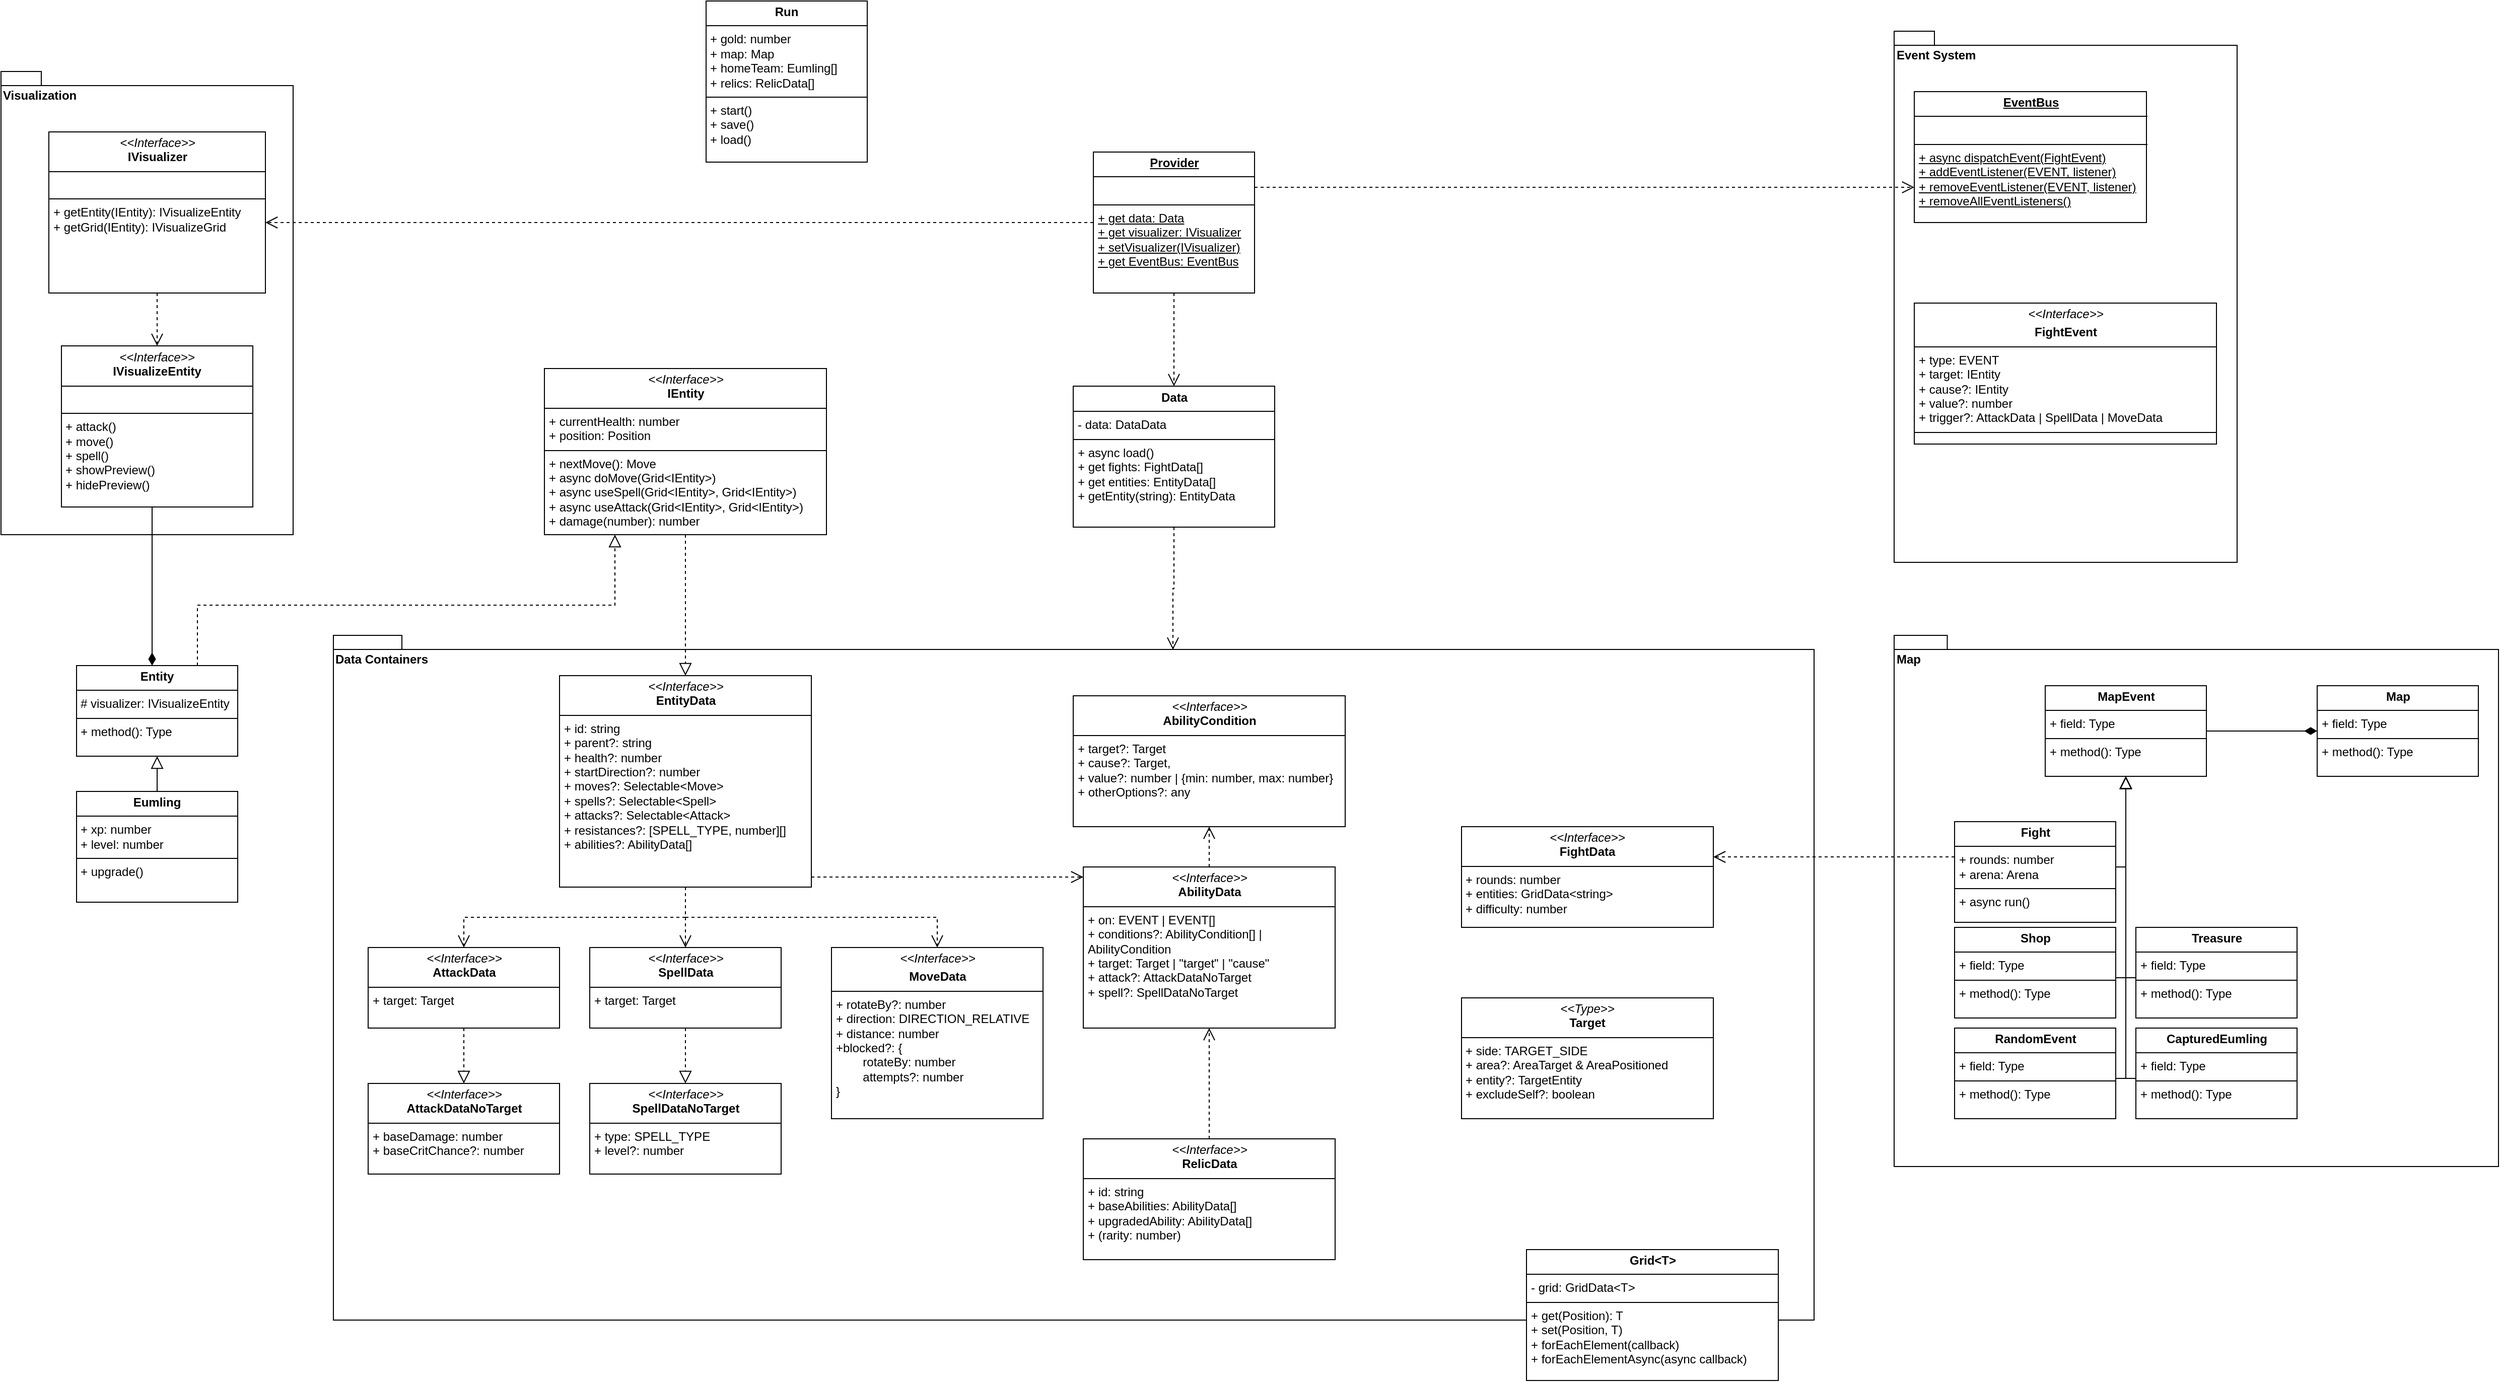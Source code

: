 <mxfile version="27.1.3">
  <diagram id="C5RBs43oDa-KdzZeNtuy" name="Page-1">
    <mxGraphModel dx="5165" dy="3877" grid="1" gridSize="10" guides="1" tooltips="1" connect="1" arrows="1" fold="1" page="1" pageScale="1" pageWidth="1654" pageHeight="1169" background="none" math="0" shadow="0">
      <root>
        <mxCell id="WIyWlLk6GJQsqaUBKTNV-0" />
        <mxCell id="WIyWlLk6GJQsqaUBKTNV-1" parent="WIyWlLk6GJQsqaUBKTNV-0" />
        <mxCell id="vRzYlGArxDzl1ac_4eDX-76" value="Event System" style="shape=folder;fontStyle=1;spacingTop=10;tabWidth=40;tabHeight=14;tabPosition=left;html=1;whiteSpace=wrap;strokeColor=default;align=left;verticalAlign=top;fontFamily=Helvetica;fontSize=12;fontColor=default;fillColor=default;" vertex="1" parent="WIyWlLk6GJQsqaUBKTNV-1">
          <mxGeometry x="2239.5" y="-660" width="340.5" height="527.5" as="geometry" />
        </mxCell>
        <mxCell id="vRzYlGArxDzl1ac_4eDX-32" value="&lt;div&gt;Visualization&lt;/div&gt;" style="shape=folder;fontStyle=1;spacingTop=10;tabWidth=40;tabHeight=14;tabPosition=left;html=1;whiteSpace=wrap;strokeColor=default;align=left;verticalAlign=top;fontFamily=Helvetica;fontSize=12;fontColor=default;fillColor=default;" vertex="1" parent="WIyWlLk6GJQsqaUBKTNV-1">
          <mxGeometry x="360" y="-620" width="290" height="460" as="geometry" />
        </mxCell>
        <mxCell id="vRzYlGArxDzl1ac_4eDX-66" value="Map" style="shape=folder;fontStyle=1;spacingTop=10;tabWidth=40;tabHeight=14;tabPosition=left;html=1;whiteSpace=wrap;strokeColor=default;align=left;verticalAlign=top;fontFamily=Helvetica;fontSize=12;fontColor=default;fillColor=default;" vertex="1" parent="WIyWlLk6GJQsqaUBKTNV-1">
          <mxGeometry x="2239.5" y="-60" width="600" height="527.5" as="geometry" />
        </mxCell>
        <mxCell id="vRzYlGArxDzl1ac_4eDX-14" value="Data Containers" style="shape=folder;fontStyle=1;spacingTop=10;tabWidth=40;tabHeight=14;tabPosition=left;html=1;whiteSpace=wrap;strokeColor=default;align=left;verticalAlign=top;fontFamily=Helvetica;fontSize=12;fontColor=default;fillColor=default;" vertex="1" parent="WIyWlLk6GJQsqaUBKTNV-1">
          <mxGeometry x="690" y="-60" width="1470" height="680" as="geometry" />
        </mxCell>
        <mxCell id="vRzYlGArxDzl1ac_4eDX-0" value="&lt;p style=&quot;margin:0px;margin-top:4px;text-align:center;&quot;&gt;&lt;i&gt;&amp;lt;&amp;lt;Interface&amp;gt;&amp;gt;&lt;/i&gt;&lt;b&gt;&lt;br&gt;&lt;/b&gt;&lt;/p&gt;&lt;p style=&quot;margin:0px;margin-top:4px;text-align:center;&quot;&gt;&lt;b&gt;MoveData&lt;/b&gt;&lt;/p&gt;&lt;hr size=&quot;1&quot; style=&quot;border-style:solid;&quot;&gt;&lt;p style=&quot;margin:0px;margin-left:4px;&quot;&gt;+ rotateBy?: number&lt;/p&gt;&lt;p style=&quot;margin:0px;margin-left:4px;&quot;&gt;+ direction: DIRECTION_RELATIVE&lt;/p&gt;&lt;p style=&quot;margin:0px;margin-left:4px;&quot;&gt;+ distance: number&lt;/p&gt;&lt;p style=&quot;margin:0px;margin-left:4px;&quot;&gt;+blocked?: {&lt;/p&gt;&lt;p style=&quot;margin:0px;margin-left:4px;&quot;&gt;&lt;span style=&quot;white-space: pre;&quot;&gt;&#x9;&lt;/span&gt;rotateBy: number&lt;/p&gt;&lt;p style=&quot;margin:0px;margin-left:4px;&quot;&gt;&lt;span style=&quot;white-space: pre;&quot;&gt;&#x9;&lt;/span&gt;attempts?: number&lt;/p&gt;&lt;p style=&quot;margin:0px;margin-left:4px;&quot;&gt;}&lt;/p&gt;" style="verticalAlign=top;align=left;overflow=fill;html=1;whiteSpace=wrap;" vertex="1" parent="WIyWlLk6GJQsqaUBKTNV-1">
          <mxGeometry x="1184.5" y="250" width="210" height="170" as="geometry" />
        </mxCell>
        <mxCell id="vRzYlGArxDzl1ac_4eDX-6" style="edgeStyle=elbowEdgeStyle;shape=connector;curved=0;rounded=0;orthogonalLoop=1;jettySize=auto;elbow=vertical;html=1;shadow=0;strokeColor=default;strokeWidth=1;align=center;verticalAlign=middle;fontFamily=Helvetica;fontSize=12;fontColor=default;labelBackgroundColor=default;endArrow=block;endFill=0;endSize=10;dashed=1;" edge="1" parent="WIyWlLk6GJQsqaUBKTNV-1" source="vRzYlGArxDzl1ac_4eDX-3" target="vRzYlGArxDzl1ac_4eDX-4">
          <mxGeometry relative="1" as="geometry" />
        </mxCell>
        <mxCell id="vRzYlGArxDzl1ac_4eDX-3" value="&lt;p style=&quot;margin:0px;margin-top:4px;text-align:center;&quot;&gt;&lt;i&gt;&amp;lt;&amp;lt;Interface&amp;gt;&amp;gt;&lt;/i&gt;&lt;br&gt;&lt;b&gt;SpellData&lt;/b&gt;&lt;/p&gt;&lt;hr size=&quot;1&quot; style=&quot;border-style:solid;&quot;&gt;&lt;p style=&quot;margin:0px;margin-left:4px;&quot;&gt;+ target: Target&lt;/p&gt;" style="verticalAlign=top;align=left;overflow=fill;html=1;whiteSpace=wrap;strokeColor=default;fontFamily=Helvetica;fontSize=12;fontColor=default;fillColor=default;" vertex="1" parent="WIyWlLk6GJQsqaUBKTNV-1">
          <mxGeometry x="944.5" y="250" width="190" height="80" as="geometry" />
        </mxCell>
        <mxCell id="vRzYlGArxDzl1ac_4eDX-4" value="&lt;p style=&quot;margin:0px;margin-top:4px;text-align:center;&quot;&gt;&lt;i&gt;&amp;lt;&amp;lt;Interface&amp;gt;&amp;gt;&lt;/i&gt;&lt;br&gt;&lt;b&gt;SpellDataNoTarget&lt;/b&gt;&lt;/p&gt;&lt;hr size=&quot;1&quot; style=&quot;border-style:solid;&quot;&gt;&lt;p style=&quot;margin:0px;margin-left:4px;&quot;&gt;+ type: SPELL_TYPE&lt;/p&gt;&lt;p style=&quot;margin:0px;margin-left:4px;&quot;&gt;+ level?: number&lt;/p&gt;" style="verticalAlign=top;align=left;overflow=fill;html=1;whiteSpace=wrap;strokeColor=default;fontFamily=Helvetica;fontSize=12;fontColor=default;fillColor=default;" vertex="1" parent="WIyWlLk6GJQsqaUBKTNV-1">
          <mxGeometry x="944.5" y="385" width="190" height="90" as="geometry" />
        </mxCell>
        <mxCell id="vRzYlGArxDzl1ac_4eDX-7" value="&lt;p style=&quot;margin:0px;margin-top:4px;text-align:center;&quot;&gt;&lt;i&gt;&amp;lt;&amp;lt;Interface&amp;gt;&amp;gt;&lt;/i&gt;&lt;br&gt;&lt;b&gt;AttackDataNoTarget&lt;/b&gt;&lt;/p&gt;&lt;hr size=&quot;1&quot; style=&quot;border-style:solid;&quot;&gt;&lt;p style=&quot;margin:0px;margin-left:4px;&quot;&gt;+ baseDamage: number&lt;/p&gt;&lt;p style=&quot;margin:0px;margin-left:4px;&quot;&gt;+ baseCritChance?: number&lt;/p&gt;" style="verticalAlign=top;align=left;overflow=fill;html=1;whiteSpace=wrap;strokeColor=default;fontFamily=Helvetica;fontSize=12;fontColor=default;fillColor=default;" vertex="1" parent="WIyWlLk6GJQsqaUBKTNV-1">
          <mxGeometry x="724.5" y="385" width="190" height="90" as="geometry" />
        </mxCell>
        <mxCell id="vRzYlGArxDzl1ac_4eDX-10" style="edgeStyle=elbowEdgeStyle;shape=connector;curved=0;rounded=0;orthogonalLoop=1;jettySize=auto;elbow=vertical;html=1;shadow=0;strokeColor=default;strokeWidth=1;align=center;verticalAlign=middle;fontFamily=Helvetica;fontSize=12;fontColor=default;labelBackgroundColor=default;endArrow=block;endFill=0;endSize=10;dashed=1;" edge="1" parent="WIyWlLk6GJQsqaUBKTNV-1" source="vRzYlGArxDzl1ac_4eDX-8" target="vRzYlGArxDzl1ac_4eDX-7">
          <mxGeometry relative="1" as="geometry" />
        </mxCell>
        <mxCell id="vRzYlGArxDzl1ac_4eDX-8" value="&lt;p style=&quot;margin:0px;margin-top:4px;text-align:center;&quot;&gt;&lt;i&gt;&amp;lt;&amp;lt;Interface&amp;gt;&amp;gt;&lt;/i&gt;&lt;br&gt;&lt;b&gt;AttackData&lt;/b&gt;&lt;/p&gt;&lt;hr size=&quot;1&quot; style=&quot;border-style:solid;&quot;&gt;&lt;p style=&quot;margin:0px;margin-left:4px;&quot;&gt;+ target: Target&lt;/p&gt;" style="verticalAlign=top;align=left;overflow=fill;html=1;whiteSpace=wrap;strokeColor=default;fontFamily=Helvetica;fontSize=12;fontColor=default;fillColor=default;" vertex="1" parent="WIyWlLk6GJQsqaUBKTNV-1">
          <mxGeometry x="724.5" y="250" width="190" height="80" as="geometry" />
        </mxCell>
        <mxCell id="vRzYlGArxDzl1ac_4eDX-19" style="edgeStyle=elbowEdgeStyle;shape=connector;curved=0;rounded=0;orthogonalLoop=1;jettySize=auto;elbow=vertical;html=1;shadow=0;strokeColor=default;strokeWidth=1;align=center;verticalAlign=middle;fontFamily=Helvetica;fontSize=12;fontColor=default;labelBackgroundColor=default;endArrow=open;endFill=0;endSize=10;dashed=1;" edge="1" parent="WIyWlLk6GJQsqaUBKTNV-1" source="vRzYlGArxDzl1ac_4eDX-11" target="vRzYlGArxDzl1ac_4eDX-0">
          <mxGeometry relative="1" as="geometry" />
        </mxCell>
        <mxCell id="vRzYlGArxDzl1ac_4eDX-20" style="edgeStyle=elbowEdgeStyle;shape=connector;curved=0;rounded=0;orthogonalLoop=1;jettySize=auto;elbow=vertical;html=1;shadow=0;strokeColor=default;strokeWidth=1;align=center;verticalAlign=middle;fontFamily=Helvetica;fontSize=12;fontColor=default;labelBackgroundColor=default;endArrow=open;endFill=0;endSize=10;dashed=1;" edge="1" parent="WIyWlLk6GJQsqaUBKTNV-1" source="vRzYlGArxDzl1ac_4eDX-11" target="vRzYlGArxDzl1ac_4eDX-3">
          <mxGeometry relative="1" as="geometry" />
        </mxCell>
        <mxCell id="vRzYlGArxDzl1ac_4eDX-21" style="edgeStyle=elbowEdgeStyle;shape=connector;curved=0;rounded=0;orthogonalLoop=1;jettySize=auto;elbow=vertical;html=1;shadow=0;strokeColor=default;strokeWidth=1;align=center;verticalAlign=middle;fontFamily=Helvetica;fontSize=12;fontColor=default;labelBackgroundColor=default;endArrow=open;endFill=0;endSize=10;dashed=1;" edge="1" parent="WIyWlLk6GJQsqaUBKTNV-1" source="vRzYlGArxDzl1ac_4eDX-11" target="vRzYlGArxDzl1ac_4eDX-8">
          <mxGeometry relative="1" as="geometry" />
        </mxCell>
        <mxCell id="vRzYlGArxDzl1ac_4eDX-22" style="edgeStyle=elbowEdgeStyle;shape=connector;curved=0;rounded=0;orthogonalLoop=1;jettySize=auto;elbow=vertical;html=1;shadow=0;strokeColor=default;strokeWidth=1;align=center;verticalAlign=middle;fontFamily=Helvetica;fontSize=12;fontColor=default;labelBackgroundColor=default;endArrow=open;endFill=0;endSize=10;dashed=1;" edge="1" parent="WIyWlLk6GJQsqaUBKTNV-1" source="vRzYlGArxDzl1ac_4eDX-11" target="vRzYlGArxDzl1ac_4eDX-16">
          <mxGeometry relative="1" as="geometry" />
        </mxCell>
        <mxCell id="vRzYlGArxDzl1ac_4eDX-11" value="&lt;p style=&quot;margin:0px;margin-top:4px;text-align:center;&quot;&gt;&lt;i&gt;&amp;lt;&amp;lt;Interface&amp;gt;&amp;gt;&lt;/i&gt;&lt;br&gt;&lt;b&gt;EntityData&lt;/b&gt;&lt;/p&gt;&lt;hr size=&quot;1&quot; style=&quot;border-style:solid;&quot;&gt;&lt;p style=&quot;margin:0px;margin-left:4px;&quot;&gt;+ id: string&lt;/p&gt;&lt;p style=&quot;margin:0px;margin-left:4px;&quot;&gt;+ parent?: string&lt;/p&gt;&lt;p style=&quot;margin:0px;margin-left:4px;&quot;&gt;+ health?: number&lt;/p&gt;&lt;p style=&quot;margin:0px;margin-left:4px;&quot;&gt;+ startDirection?: number&lt;/p&gt;&lt;p style=&quot;margin:0px;margin-left:4px;&quot;&gt;+ moves?: Selectable&amp;lt;Move&amp;gt;&lt;/p&gt;&lt;p style=&quot;margin:0px;margin-left:4px;&quot;&gt;+ spells?: Selectable&amp;lt;Spell&amp;gt;&lt;/p&gt;&lt;p style=&quot;margin:0px;margin-left:4px;&quot;&gt;+ attacks?: Selectable&amp;lt;Attack&amp;gt;&lt;/p&gt;&lt;p style=&quot;margin:0px;margin-left:4px;&quot;&gt;+ resistances?: [SPELL_TYPE, number][]&lt;/p&gt;&lt;p style=&quot;margin:0px;margin-left:4px;&quot;&gt;+ abilities?: AbilityData[]&lt;/p&gt;&lt;p style=&quot;margin:0px;margin-left:4px;&quot;&gt;&lt;br&gt;&lt;/p&gt;" style="verticalAlign=top;align=left;overflow=fill;html=1;whiteSpace=wrap;strokeColor=default;fontFamily=Helvetica;fontSize=12;fontColor=default;fillColor=default;" vertex="1" parent="WIyWlLk6GJQsqaUBKTNV-1">
          <mxGeometry x="914.5" y="-20" width="250" height="210" as="geometry" />
        </mxCell>
        <mxCell id="vRzYlGArxDzl1ac_4eDX-13" style="edgeStyle=elbowEdgeStyle;shape=connector;curved=0;rounded=0;orthogonalLoop=1;jettySize=auto;elbow=vertical;html=1;shadow=0;strokeColor=default;strokeWidth=1;align=center;verticalAlign=middle;fontFamily=Helvetica;fontSize=12;fontColor=default;labelBackgroundColor=default;endArrow=block;endFill=0;endSize=10;dashed=1;" edge="1" parent="WIyWlLk6GJQsqaUBKTNV-1" source="vRzYlGArxDzl1ac_4eDX-12" target="vRzYlGArxDzl1ac_4eDX-11">
          <mxGeometry relative="1" as="geometry" />
        </mxCell>
        <mxCell id="vRzYlGArxDzl1ac_4eDX-12" value="&lt;p style=&quot;margin:0px;margin-top:4px;text-align:center;&quot;&gt;&lt;i&gt;&amp;lt;&amp;lt;Interface&amp;gt;&amp;gt;&lt;/i&gt;&lt;br&gt;&lt;b&gt;IEntity&lt;/b&gt;&lt;/p&gt;&lt;hr size=&quot;1&quot; style=&quot;border-style:solid;&quot;&gt;&lt;p style=&quot;margin:0px;margin-left:4px;&quot;&gt;+ currentHealth: number&lt;br&gt;+ position: Position&lt;/p&gt;&lt;hr size=&quot;1&quot; style=&quot;border-style:solid;&quot;&gt;&lt;p style=&quot;margin:0px;margin-left:4px;&quot;&gt;+ nextMove(): Move&lt;/p&gt;&lt;p style=&quot;margin:0px;margin-left:4px;&quot;&gt;+ async doMove(Grid&amp;lt;IEntity&amp;gt;)&lt;/p&gt;&lt;p style=&quot;margin:0px;margin-left:4px;&quot;&gt;+ async useSpell(Grid&amp;lt;IEntity&amp;gt;, Grid&amp;lt;IEntity&amp;gt;)&lt;/p&gt;&lt;p style=&quot;margin:0px;margin-left:4px;&quot;&gt;+ async useAttack(Grid&amp;lt;IEntity&amp;gt;, Grid&amp;lt;IEntity&amp;gt;)&lt;/p&gt;&lt;p style=&quot;margin:0px;margin-left:4px;&quot;&gt;+ damage(number): number&lt;/p&gt;" style="verticalAlign=top;align=left;overflow=fill;html=1;whiteSpace=wrap;strokeColor=default;fontFamily=Helvetica;fontSize=12;fontColor=default;fillColor=default;" vertex="1" parent="WIyWlLk6GJQsqaUBKTNV-1">
          <mxGeometry x="899.5" y="-325" width="280" height="165" as="geometry" />
        </mxCell>
        <mxCell id="vRzYlGArxDzl1ac_4eDX-15" value="&lt;p style=&quot;margin:0px;margin-top:4px;text-align:center;&quot;&gt;&lt;i&gt;&amp;lt;&amp;lt;Type&amp;gt;&amp;gt;&lt;/i&gt;&lt;br&gt;&lt;b&gt;Target&lt;/b&gt;&lt;/p&gt;&lt;hr size=&quot;1&quot; style=&quot;border-style:solid;&quot;&gt;&lt;p style=&quot;margin:0px;margin-left:4px;&quot;&gt;+ side: TARGET_SIDE&lt;/p&gt;&lt;p style=&quot;margin:0px;margin-left:4px;&quot;&gt;+ area?: AreaTarget &amp;amp; AreaPositioned&lt;/p&gt;&lt;p style=&quot;margin:0px;margin-left:4px;&quot;&gt;+ entity?: TargetEntity&lt;/p&gt;&lt;p style=&quot;margin:0px;margin-left:4px;&quot;&gt;+ excludeSelf?: boolean&lt;/p&gt;&lt;p style=&quot;margin:0px;margin-left:4px;&quot;&gt;&lt;br&gt;&lt;/p&gt;" style="verticalAlign=top;align=left;overflow=fill;html=1;whiteSpace=wrap;strokeColor=default;fontFamily=Helvetica;fontSize=12;fontColor=default;fillColor=default;" vertex="1" parent="WIyWlLk6GJQsqaUBKTNV-1">
          <mxGeometry x="1810" y="300" width="250" height="120" as="geometry" />
        </mxCell>
        <mxCell id="vRzYlGArxDzl1ac_4eDX-23" style="edgeStyle=elbowEdgeStyle;shape=connector;curved=0;rounded=0;orthogonalLoop=1;jettySize=auto;elbow=vertical;html=1;shadow=0;strokeColor=default;strokeWidth=1;align=center;verticalAlign=middle;fontFamily=Helvetica;fontSize=12;fontColor=default;labelBackgroundColor=default;endArrow=open;endFill=0;endSize=10;dashed=1;" edge="1" parent="WIyWlLk6GJQsqaUBKTNV-1" source="vRzYlGArxDzl1ac_4eDX-16" target="vRzYlGArxDzl1ac_4eDX-17">
          <mxGeometry relative="1" as="geometry" />
        </mxCell>
        <mxCell id="vRzYlGArxDzl1ac_4eDX-16" value="&lt;p style=&quot;margin:0px;margin-top:4px;text-align:center;&quot;&gt;&lt;i&gt;&amp;lt;&amp;lt;Interface&amp;gt;&amp;gt;&lt;/i&gt;&lt;br&gt;&lt;b&gt;AbilityData&lt;/b&gt;&lt;/p&gt;&lt;hr size=&quot;1&quot; style=&quot;border-style:solid;&quot;&gt;&lt;p style=&quot;margin:0px;margin-left:4px;&quot;&gt;+ on: EVENT | EVENT[]&lt;/p&gt;&lt;p style=&quot;margin:0px;margin-left:4px;&quot;&gt;+ conditions?: AbilityCondition[] | AbilityCondition&lt;/p&gt;&lt;p style=&quot;margin:0px;margin-left:4px;&quot;&gt;+ target: Target | &quot;target&quot; | &quot;cause&quot;&lt;/p&gt;&lt;p style=&quot;margin:0px;margin-left:4px;&quot;&gt;+ attack?: AttackDataNoTarget&lt;/p&gt;&lt;p style=&quot;margin:0px;margin-left:4px;&quot;&gt;+ spell?: SpellDataNoTarget&lt;/p&gt;" style="verticalAlign=top;align=left;overflow=fill;html=1;whiteSpace=wrap;strokeColor=default;fontFamily=Helvetica;fontSize=12;fontColor=default;fillColor=default;" vertex="1" parent="WIyWlLk6GJQsqaUBKTNV-1">
          <mxGeometry x="1434.5" y="170" width="250" height="160" as="geometry" />
        </mxCell>
        <mxCell id="vRzYlGArxDzl1ac_4eDX-17" value="&lt;p style=&quot;margin:0px;margin-top:4px;text-align:center;&quot;&gt;&lt;i&gt;&amp;lt;&amp;lt;Interface&amp;gt;&amp;gt;&lt;/i&gt;&lt;br&gt;&lt;b&gt;AbilityCondition&lt;/b&gt;&lt;/p&gt;&lt;hr size=&quot;1&quot; style=&quot;border-style:solid;&quot;&gt;&lt;p style=&quot;margin:0px;margin-left:4px;&quot;&gt;+ target?: Target&lt;/p&gt;&lt;p style=&quot;margin:0px;margin-left:4px;&quot;&gt;+ cause?: Target,&lt;/p&gt;&lt;p style=&quot;margin:0px;margin-left:4px;&quot;&gt;+ value?: number | {min: number, max: number}&lt;/p&gt;&lt;p style=&quot;margin:0px;margin-left:4px;&quot;&gt;+ otherOptions?: any&lt;/p&gt;" style="verticalAlign=top;align=left;overflow=fill;html=1;whiteSpace=wrap;strokeColor=default;fontFamily=Helvetica;fontSize=12;fontColor=default;fillColor=default;" vertex="1" parent="WIyWlLk6GJQsqaUBKTNV-1">
          <mxGeometry x="1424.5" width="270" height="130" as="geometry" />
        </mxCell>
        <mxCell id="vRzYlGArxDzl1ac_4eDX-18" value="&lt;p style=&quot;margin:0px;margin-top:4px;text-align:center;&quot;&gt;&lt;i&gt;&amp;lt;&amp;lt;Interface&amp;gt;&amp;gt;&lt;/i&gt;&lt;br&gt;&lt;b&gt;FightData&lt;/b&gt;&lt;/p&gt;&lt;hr size=&quot;1&quot; style=&quot;border-style:solid;&quot;&gt;&lt;p style=&quot;margin:0px;margin-left:4px;&quot;&gt;+ rounds: number&lt;/p&gt;&lt;p style=&quot;margin:0px;margin-left:4px;&quot;&gt;+ entities: GridData&amp;lt;string&amp;gt;&lt;/p&gt;&lt;p style=&quot;margin:0px;margin-left:4px;&quot;&gt;+ difficulty: number&lt;/p&gt;&lt;p style=&quot;margin:0px;margin-left:4px;&quot;&gt;&lt;br&gt;&lt;/p&gt;" style="verticalAlign=top;align=left;overflow=fill;html=1;whiteSpace=wrap;strokeColor=default;fontFamily=Helvetica;fontSize=12;fontColor=default;fillColor=default;" vertex="1" parent="WIyWlLk6GJQsqaUBKTNV-1">
          <mxGeometry x="1810" y="130" width="250" height="100" as="geometry" />
        </mxCell>
        <mxCell id="vRzYlGArxDzl1ac_4eDX-24" value="&lt;p style=&quot;margin:0px;margin-top:4px;text-align:center;&quot;&gt;&lt;b&gt;Grid&amp;lt;T&amp;gt;&lt;/b&gt;&lt;/p&gt;&lt;hr size=&quot;1&quot; style=&quot;border-style:solid;&quot;&gt;&lt;p style=&quot;margin:0px;margin-left:4px;&quot;&gt;- grid: GridData&amp;lt;T&amp;gt;&lt;/p&gt;&lt;hr size=&quot;1&quot; style=&quot;border-style:solid;&quot;&gt;&lt;p style=&quot;margin:0px;margin-left:4px;&quot;&gt;+ get(Position): T&lt;/p&gt;&lt;p style=&quot;margin:0px;margin-left:4px;&quot;&gt;+ set(Position, T)&lt;/p&gt;&lt;p style=&quot;margin:0px;margin-left:4px;&quot;&gt;+ forEachElement(callback)&lt;/p&gt;&lt;p style=&quot;margin:0px;margin-left:4px;&quot;&gt;+ forEachElementAsync(async callback)&lt;/p&gt;" style="verticalAlign=top;align=left;overflow=fill;html=1;whiteSpace=wrap;strokeColor=default;fontFamily=Helvetica;fontSize=12;fontColor=default;fillColor=default;" vertex="1" parent="WIyWlLk6GJQsqaUBKTNV-1">
          <mxGeometry x="1874.5" y="550" width="250" height="130" as="geometry" />
        </mxCell>
        <mxCell id="vRzYlGArxDzl1ac_4eDX-28" style="edgeStyle=elbowEdgeStyle;shape=connector;curved=0;rounded=0;orthogonalLoop=1;jettySize=auto;elbow=vertical;html=1;shadow=0;strokeColor=default;strokeWidth=1;align=center;verticalAlign=middle;fontFamily=Helvetica;fontSize=12;fontColor=default;labelBackgroundColor=default;endArrow=block;endFill=0;endSize=10;dashed=1;exitX=0.75;exitY=0;exitDx=0;exitDy=0;entryX=0.25;entryY=1;entryDx=0;entryDy=0;" edge="1" parent="WIyWlLk6GJQsqaUBKTNV-1" source="vRzYlGArxDzl1ac_4eDX-26" target="vRzYlGArxDzl1ac_4eDX-12">
          <mxGeometry relative="1" as="geometry">
            <Array as="points">
              <mxPoint x="600" y="-90" />
            </Array>
          </mxGeometry>
        </mxCell>
        <mxCell id="vRzYlGArxDzl1ac_4eDX-26" value="&lt;p style=&quot;margin:0px;margin-top:4px;text-align:center;&quot;&gt;&lt;b&gt;Entity&lt;/b&gt;&lt;/p&gt;&lt;hr size=&quot;1&quot; style=&quot;border-style:solid;&quot;&gt;&lt;p style=&quot;margin:0px;margin-left:4px;&quot;&gt;# visualizer: IVisualizeEntity&lt;/p&gt;&lt;hr size=&quot;1&quot; style=&quot;border-style:solid;&quot;&gt;&lt;p style=&quot;margin:0px;margin-left:4px;&quot;&gt;+ method(): Type&lt;/p&gt;" style="verticalAlign=top;align=left;overflow=fill;html=1;whiteSpace=wrap;strokeColor=default;fontFamily=Helvetica;fontSize=12;fontColor=default;fillColor=default;" vertex="1" parent="WIyWlLk6GJQsqaUBKTNV-1">
          <mxGeometry x="435" y="-30" width="160" height="90" as="geometry" />
        </mxCell>
        <mxCell id="vRzYlGArxDzl1ac_4eDX-70" style="edgeStyle=elbowEdgeStyle;shape=connector;curved=0;rounded=0;orthogonalLoop=1;jettySize=auto;elbow=vertical;html=1;shadow=0;strokeColor=default;strokeWidth=1;align=center;verticalAlign=middle;fontFamily=Helvetica;fontSize=12;fontColor=default;labelBackgroundColor=default;endArrow=diamondThin;endFill=1;endSize=10;" edge="1" parent="WIyWlLk6GJQsqaUBKTNV-1" source="vRzYlGArxDzl1ac_4eDX-33" target="vRzYlGArxDzl1ac_4eDX-26">
          <mxGeometry relative="1" as="geometry">
            <Array as="points">
              <mxPoint x="510" y="-80" />
              <mxPoint x="490" y="-40" />
            </Array>
          </mxGeometry>
        </mxCell>
        <mxCell id="vRzYlGArxDzl1ac_4eDX-33" value="&lt;p style=&quot;margin:0px;margin-top:4px;text-align:center;&quot;&gt;&lt;i&gt;&amp;lt;&amp;lt;Interface&amp;gt;&amp;gt;&lt;/i&gt;&lt;br&gt;&lt;b&gt;IVisualizeEntity&lt;/b&gt;&lt;/p&gt;&lt;hr size=&quot;1&quot; style=&quot;border-style:solid;&quot;&gt;&lt;br&gt;&lt;hr size=&quot;1&quot; style=&quot;border-style:solid;&quot;&gt;&lt;p style=&quot;margin:0px;margin-left:4px;&quot;&gt;+ attack()&lt;/p&gt;&lt;p style=&quot;margin:0px;margin-left:4px;&quot;&gt;+ move()&lt;/p&gt;&lt;p style=&quot;margin:0px;margin-left:4px;&quot;&gt;+ spell()&lt;/p&gt;&lt;p style=&quot;margin:0px;margin-left:4px;&quot;&gt;+ showPreview()&lt;/p&gt;&lt;p style=&quot;margin:0px;margin-left:4px;&quot;&gt;+ hidePreview()&lt;/p&gt;" style="verticalAlign=top;align=left;overflow=fill;html=1;whiteSpace=wrap;strokeColor=default;fontFamily=Helvetica;fontSize=12;fontColor=default;fillColor=default;" vertex="1" parent="WIyWlLk6GJQsqaUBKTNV-1">
          <mxGeometry x="420" y="-347.5" width="190" height="160" as="geometry" />
        </mxCell>
        <mxCell id="vRzYlGArxDzl1ac_4eDX-51" style="edgeStyle=elbowEdgeStyle;shape=connector;curved=0;rounded=0;orthogonalLoop=1;jettySize=auto;elbow=vertical;html=1;shadow=0;strokeColor=default;strokeWidth=1;align=center;verticalAlign=middle;fontFamily=Helvetica;fontSize=12;fontColor=default;labelBackgroundColor=default;endArrow=open;endFill=0;endSize=10;dashed=1;" edge="1" parent="WIyWlLk6GJQsqaUBKTNV-1" source="vRzYlGArxDzl1ac_4eDX-34" target="vRzYlGArxDzl1ac_4eDX-33">
          <mxGeometry relative="1" as="geometry" />
        </mxCell>
        <mxCell id="vRzYlGArxDzl1ac_4eDX-34" value="&lt;p style=&quot;margin:0px;margin-top:4px;text-align:center;&quot;&gt;&lt;i&gt;&amp;lt;&amp;lt;Interface&amp;gt;&amp;gt;&lt;/i&gt;&lt;br&gt;&lt;b&gt;IVisualizer&lt;/b&gt;&lt;/p&gt;&lt;hr size=&quot;1&quot; style=&quot;border-style:solid;&quot;&gt;&lt;br&gt;&lt;hr size=&quot;1&quot; style=&quot;border-style:solid;&quot;&gt;&lt;p style=&quot;margin:0px;margin-left:4px;&quot;&gt;+ getEntity(IEntity): IVisualizeEntity&lt;/p&gt;&lt;p style=&quot;margin:0px;margin-left:4px;&quot;&gt;+ getGrid(IEntity): IVisualizeGrid&lt;/p&gt;" style="verticalAlign=top;align=left;overflow=fill;html=1;whiteSpace=wrap;strokeColor=default;fontFamily=Helvetica;fontSize=12;fontColor=default;fillColor=default;" vertex="1" parent="WIyWlLk6GJQsqaUBKTNV-1">
          <mxGeometry x="407.5" y="-560" width="215" height="160" as="geometry" />
        </mxCell>
        <mxCell id="vRzYlGArxDzl1ac_4eDX-47" style="edgeStyle=elbowEdgeStyle;shape=connector;curved=0;rounded=0;orthogonalLoop=1;jettySize=auto;elbow=vertical;html=1;shadow=0;strokeColor=default;strokeWidth=1;align=center;verticalAlign=middle;fontFamily=Helvetica;fontSize=12;fontColor=default;labelBackgroundColor=default;endArrow=open;endFill=0;endSize=10;dashed=1;" edge="1" parent="WIyWlLk6GJQsqaUBKTNV-1" source="vRzYlGArxDzl1ac_4eDX-39" target="vRzYlGArxDzl1ac_4eDX-18">
          <mxGeometry relative="1" as="geometry">
            <Array as="points">
              <mxPoint x="2210" y="160" />
              <mxPoint x="2360" y="70" />
            </Array>
          </mxGeometry>
        </mxCell>
        <mxCell id="vRzYlGArxDzl1ac_4eDX-65" style="edgeStyle=elbowEdgeStyle;shape=connector;curved=0;rounded=0;orthogonalLoop=1;jettySize=auto;elbow=vertical;html=1;shadow=0;strokeColor=default;strokeWidth=1;align=center;verticalAlign=middle;fontFamily=Helvetica;fontSize=12;fontColor=default;labelBackgroundColor=default;endArrow=block;endFill=0;endSize=10;" edge="1" parent="WIyWlLk6GJQsqaUBKTNV-1" source="vRzYlGArxDzl1ac_4eDX-39" target="vRzYlGArxDzl1ac_4eDX-52">
          <mxGeometry relative="1" as="geometry">
            <Array as="points">
              <mxPoint x="2469.5" y="170" />
              <mxPoint x="2249.5" y="160" />
            </Array>
          </mxGeometry>
        </mxCell>
        <mxCell id="vRzYlGArxDzl1ac_4eDX-39" value="&lt;p style=&quot;margin:0px;margin-top:4px;text-align:center;&quot;&gt;&lt;b&gt;Fight&lt;/b&gt;&lt;/p&gt;&lt;hr size=&quot;1&quot; style=&quot;border-style:solid;&quot;&gt;&lt;p style=&quot;margin:0px;margin-left:4px;&quot;&gt;+ rounds: number&lt;/p&gt;&lt;p style=&quot;margin:0px;margin-left:4px;&quot;&gt;+ arena: Arena&lt;/p&gt;&lt;hr size=&quot;1&quot; style=&quot;border-style:solid;&quot;&gt;&lt;p style=&quot;margin:0px;margin-left:4px;&quot;&gt;+ async run()&lt;/p&gt;" style="verticalAlign=top;align=left;overflow=fill;html=1;whiteSpace=wrap;strokeColor=default;fontFamily=Helvetica;fontSize=12;fontColor=default;fillColor=default;" vertex="1" parent="WIyWlLk6GJQsqaUBKTNV-1">
          <mxGeometry x="2299.5" y="125" width="160" height="100" as="geometry" />
        </mxCell>
        <mxCell id="vRzYlGArxDzl1ac_4eDX-48" style="edgeStyle=elbowEdgeStyle;shape=connector;curved=0;rounded=0;orthogonalLoop=1;jettySize=auto;elbow=vertical;html=1;shadow=0;strokeColor=default;strokeWidth=1;align=center;verticalAlign=middle;fontFamily=Helvetica;fontSize=12;fontColor=default;labelBackgroundColor=default;endArrow=open;endFill=0;endSize=10;dashed=1;" edge="1" parent="WIyWlLk6GJQsqaUBKTNV-1" source="vRzYlGArxDzl1ac_4eDX-44" target="vRzYlGArxDzl1ac_4eDX-45">
          <mxGeometry relative="1" as="geometry" />
        </mxCell>
        <mxCell id="vRzYlGArxDzl1ac_4eDX-49" style="edgeStyle=elbowEdgeStyle;shape=connector;curved=0;rounded=0;orthogonalLoop=1;jettySize=auto;elbow=vertical;html=1;shadow=0;strokeColor=default;strokeWidth=1;align=center;verticalAlign=middle;fontFamily=Helvetica;fontSize=12;fontColor=default;labelBackgroundColor=default;endArrow=open;endFill=0;endSize=10;dashed=1;" edge="1" parent="WIyWlLk6GJQsqaUBKTNV-1" source="vRzYlGArxDzl1ac_4eDX-44" target="vRzYlGArxDzl1ac_4eDX-34">
          <mxGeometry relative="1" as="geometry" />
        </mxCell>
        <mxCell id="vRzYlGArxDzl1ac_4eDX-77" style="edgeStyle=elbowEdgeStyle;shape=connector;curved=0;rounded=0;orthogonalLoop=1;jettySize=auto;elbow=vertical;html=1;shadow=0;strokeColor=default;strokeWidth=1;align=center;verticalAlign=middle;fontFamily=Helvetica;fontSize=12;fontColor=default;labelBackgroundColor=default;endArrow=open;endFill=0;endSize=10;dashed=1;" edge="1" parent="WIyWlLk6GJQsqaUBKTNV-1" source="vRzYlGArxDzl1ac_4eDX-44" target="vRzYlGArxDzl1ac_4eDX-55">
          <mxGeometry relative="1" as="geometry" />
        </mxCell>
        <mxCell id="vRzYlGArxDzl1ac_4eDX-44" value="&lt;p style=&quot;margin:0px;margin-top:4px;text-align:center;&quot;&gt;&lt;u&gt;&lt;b&gt;Provider&lt;/b&gt;&lt;/u&gt;&lt;/p&gt;&lt;hr size=&quot;1&quot; style=&quot;border-style:solid;&quot;&gt;&lt;br&gt;&lt;hr size=&quot;1&quot; style=&quot;border-style:solid;&quot;&gt;&lt;p style=&quot;margin:0px;margin-left:4px;&quot;&gt;&lt;u&gt;+ get data: Data&lt;/u&gt;&lt;/p&gt;&lt;p style=&quot;margin:0px;margin-left:4px;&quot;&gt;&lt;u&gt;+ get visualizer: IVisualizer&lt;/u&gt;&lt;/p&gt;&lt;p style=&quot;margin:0px;margin-left:4px;&quot;&gt;&lt;u&gt;+ setVisualizer(IVisualizer)&lt;/u&gt;&lt;/p&gt;&lt;p style=&quot;margin:0px;margin-left:4px;&quot;&gt;&lt;u&gt;+ get EventBus: EventBus&lt;/u&gt;&lt;/p&gt;&lt;p style=&quot;margin:0px;margin-left:4px;&quot;&gt;&lt;br&gt;&lt;/p&gt;" style="verticalAlign=top;align=left;overflow=fill;html=1;whiteSpace=wrap;strokeColor=default;fontFamily=Helvetica;fontSize=12;fontColor=default;fillColor=default;" vertex="1" parent="WIyWlLk6GJQsqaUBKTNV-1">
          <mxGeometry x="1444.5" y="-540" width="160" height="140" as="geometry" />
        </mxCell>
        <mxCell id="vRzYlGArxDzl1ac_4eDX-46" style="edgeStyle=elbowEdgeStyle;shape=connector;curved=0;rounded=0;orthogonalLoop=1;jettySize=auto;elbow=vertical;html=1;shadow=0;strokeColor=default;strokeWidth=1;align=center;verticalAlign=middle;fontFamily=Helvetica;fontSize=12;fontColor=default;labelBackgroundColor=default;endArrow=open;endFill=0;endSize=10;dashed=1;entryX=0.567;entryY=0.021;entryDx=0;entryDy=0;entryPerimeter=0;" edge="1" parent="WIyWlLk6GJQsqaUBKTNV-1" source="vRzYlGArxDzl1ac_4eDX-45" target="vRzYlGArxDzl1ac_4eDX-14">
          <mxGeometry relative="1" as="geometry">
            <mxPoint x="1425" y="-60" as="targetPoint" />
          </mxGeometry>
        </mxCell>
        <mxCell id="vRzYlGArxDzl1ac_4eDX-45" value="&lt;p style=&quot;margin:0px;margin-top:4px;text-align:center;&quot;&gt;&lt;b&gt;Data&lt;/b&gt;&lt;/p&gt;&lt;hr size=&quot;1&quot; style=&quot;border-style:solid;&quot;&gt;&lt;p style=&quot;margin:0px;margin-left:4px;&quot;&gt;- data: DataData&lt;/p&gt;&lt;hr size=&quot;1&quot; style=&quot;border-style:solid;&quot;&gt;&lt;p style=&quot;margin:0px;margin-left:4px;&quot;&gt;+ async load()&lt;/p&gt;&lt;p style=&quot;margin:0px;margin-left:4px;&quot;&gt;+ get fights: FightData[]&lt;/p&gt;&lt;p style=&quot;margin:0px;margin-left:4px;&quot;&gt;+ get entities: EntityData[]&lt;/p&gt;&lt;p style=&quot;margin:0px;margin-left:4px;&quot;&gt;+ getEntity(string): EntityData&lt;/p&gt;" style="verticalAlign=top;align=left;overflow=fill;html=1;whiteSpace=wrap;strokeColor=default;fontFamily=Helvetica;fontSize=12;fontColor=default;fillColor=default;" vertex="1" parent="WIyWlLk6GJQsqaUBKTNV-1">
          <mxGeometry x="1424.5" y="-307.5" width="200" height="140" as="geometry" />
        </mxCell>
        <mxCell id="vRzYlGArxDzl1ac_4eDX-52" value="&lt;p style=&quot;margin:0px;margin-top:4px;text-align:center;&quot;&gt;&lt;b&gt;MapEvent&lt;/b&gt;&lt;/p&gt;&lt;hr size=&quot;1&quot; style=&quot;border-style:solid;&quot;&gt;&lt;p style=&quot;margin:0px;margin-left:4px;&quot;&gt;+ field: Type&lt;/p&gt;&lt;hr size=&quot;1&quot; style=&quot;border-style:solid;&quot;&gt;&lt;p style=&quot;margin:0px;margin-left:4px;&quot;&gt;+ method(): Type&lt;/p&gt;" style="verticalAlign=top;align=left;overflow=fill;html=1;whiteSpace=wrap;strokeColor=default;fontFamily=Helvetica;fontSize=12;fontColor=default;fillColor=default;" vertex="1" parent="WIyWlLk6GJQsqaUBKTNV-1">
          <mxGeometry x="2389.5" y="-10" width="160" height="90" as="geometry" />
        </mxCell>
        <mxCell id="vRzYlGArxDzl1ac_4eDX-60" style="edgeStyle=elbowEdgeStyle;shape=connector;curved=0;rounded=0;orthogonalLoop=1;jettySize=auto;elbow=vertical;html=1;shadow=0;strokeColor=default;strokeWidth=1;align=center;verticalAlign=middle;fontFamily=Helvetica;fontSize=12;fontColor=default;labelBackgroundColor=default;endArrow=block;endFill=0;endSize=10;" edge="1" parent="WIyWlLk6GJQsqaUBKTNV-1" source="vRzYlGArxDzl1ac_4eDX-53" target="vRzYlGArxDzl1ac_4eDX-52">
          <mxGeometry relative="1" as="geometry">
            <Array as="points">
              <mxPoint x="2469.5" y="280" />
            </Array>
          </mxGeometry>
        </mxCell>
        <mxCell id="vRzYlGArxDzl1ac_4eDX-53" value="&lt;p style=&quot;margin:0px;margin-top:4px;text-align:center;&quot;&gt;&lt;b&gt;Shop&lt;/b&gt;&lt;/p&gt;&lt;hr size=&quot;1&quot; style=&quot;border-style:solid;&quot;&gt;&lt;p style=&quot;margin:0px;margin-left:4px;&quot;&gt;+ field: Type&lt;/p&gt;&lt;hr size=&quot;1&quot; style=&quot;border-style:solid;&quot;&gt;&lt;p style=&quot;margin:0px;margin-left:4px;&quot;&gt;+ method(): Type&lt;/p&gt;" style="verticalAlign=top;align=left;overflow=fill;html=1;whiteSpace=wrap;strokeColor=default;fontFamily=Helvetica;fontSize=12;fontColor=default;fillColor=default;" vertex="1" parent="WIyWlLk6GJQsqaUBKTNV-1">
          <mxGeometry x="2299.5" y="230" width="160" height="90" as="geometry" />
        </mxCell>
        <mxCell id="vRzYlGArxDzl1ac_4eDX-54" value="&lt;p style=&quot;margin:0px;margin-top:4px;text-align:center;&quot;&gt;&lt;b&gt;Run&lt;/b&gt;&lt;/p&gt;&lt;hr size=&quot;1&quot; style=&quot;border-style:solid;&quot;&gt;&lt;p style=&quot;margin:0px;margin-left:4px;&quot;&gt;+ gold: number&lt;/p&gt;&lt;p style=&quot;margin:0px;margin-left:4px;&quot;&gt;+ map: Map&lt;/p&gt;&lt;p style=&quot;margin:0px;margin-left:4px;&quot;&gt;+ homeTeam: Eumling[]&lt;/p&gt;&lt;p style=&quot;margin:0px;margin-left:4px;&quot;&gt;+ relics: RelicData[]&lt;/p&gt;&lt;hr size=&quot;1&quot; style=&quot;border-style:solid;&quot;&gt;&lt;p style=&quot;margin:0px;margin-left:4px;&quot;&gt;+ start()&lt;/p&gt;&lt;p style=&quot;margin:0px;margin-left:4px;&quot;&gt;+ save()&lt;/p&gt;&lt;p style=&quot;margin:0px;margin-left:4px;&quot;&gt;+ load()&lt;/p&gt;" style="verticalAlign=top;align=left;overflow=fill;html=1;whiteSpace=wrap;strokeColor=default;fontFamily=Helvetica;fontSize=12;fontColor=default;fillColor=default;" vertex="1" parent="WIyWlLk6GJQsqaUBKTNV-1">
          <mxGeometry x="1060" y="-690" width="160" height="160" as="geometry" />
        </mxCell>
        <mxCell id="vRzYlGArxDzl1ac_4eDX-55" value="&lt;p style=&quot;margin:0px;margin-top:4px;text-align:center;&quot;&gt;&lt;u&gt;&lt;b&gt;EventBus&lt;/b&gt;&lt;/u&gt;&lt;/p&gt;&lt;hr size=&quot;1&quot; style=&quot;border-style:solid;&quot;&gt;&lt;p style=&quot;margin:0px;margin-left:4px;&quot;&gt;&lt;u&gt;&lt;br&gt;&lt;/u&gt;&lt;/p&gt;&lt;hr size=&quot;1&quot; style=&quot;border-style:solid;&quot;&gt;&lt;p style=&quot;margin:0px;margin-left:4px;&quot;&gt;&lt;u&gt;+ async dispatchEvent(FightEvent)&lt;/u&gt;&lt;/p&gt;&lt;p style=&quot;margin:0px;margin-left:4px;&quot;&gt;&lt;u&gt;+ addEventListener(EVENT, listener)&lt;/u&gt;&lt;/p&gt;&lt;p style=&quot;margin:0px;margin-left:4px;&quot;&gt;&lt;u&gt;+ removeEventListener(EVENT, listener)&lt;/u&gt;&lt;/p&gt;&lt;p style=&quot;margin:0px;margin-left:4px;&quot;&gt;&lt;u&gt;+ removeAllEventListeners()&lt;/u&gt;&lt;/p&gt;" style="verticalAlign=top;align=left;overflow=fill;html=1;whiteSpace=wrap;strokeColor=default;fontFamily=Helvetica;fontSize=12;fontColor=default;fillColor=default;" vertex="1" parent="WIyWlLk6GJQsqaUBKTNV-1">
          <mxGeometry x="2259.5" y="-600" width="230.5" height="130" as="geometry" />
        </mxCell>
        <mxCell id="vRzYlGArxDzl1ac_4eDX-61" style="edgeStyle=elbowEdgeStyle;shape=connector;curved=0;rounded=0;orthogonalLoop=1;jettySize=auto;elbow=vertical;html=1;shadow=0;strokeColor=default;strokeWidth=1;align=center;verticalAlign=middle;fontFamily=Helvetica;fontSize=12;fontColor=default;labelBackgroundColor=default;endArrow=block;endFill=0;endSize=10;" edge="1" parent="WIyWlLk6GJQsqaUBKTNV-1" source="vRzYlGArxDzl1ac_4eDX-56" target="vRzYlGArxDzl1ac_4eDX-52">
          <mxGeometry relative="1" as="geometry">
            <Array as="points">
              <mxPoint x="2469.5" y="280" />
            </Array>
          </mxGeometry>
        </mxCell>
        <mxCell id="vRzYlGArxDzl1ac_4eDX-56" value="&lt;p style=&quot;margin:0px;margin-top:4px;text-align:center;&quot;&gt;&lt;b&gt;Treasure&lt;/b&gt;&lt;/p&gt;&lt;hr size=&quot;1&quot; style=&quot;border-style:solid;&quot;&gt;&lt;p style=&quot;margin:0px;margin-left:4px;&quot;&gt;+ field: Type&lt;/p&gt;&lt;hr size=&quot;1&quot; style=&quot;border-style:solid;&quot;&gt;&lt;p style=&quot;margin:0px;margin-left:4px;&quot;&gt;+ method(): Type&lt;/p&gt;" style="verticalAlign=top;align=left;overflow=fill;html=1;whiteSpace=wrap;strokeColor=default;fontFamily=Helvetica;fontSize=12;fontColor=default;fillColor=default;" vertex="1" parent="WIyWlLk6GJQsqaUBKTNV-1">
          <mxGeometry x="2479.5" y="230" width="160" height="90" as="geometry" />
        </mxCell>
        <mxCell id="vRzYlGArxDzl1ac_4eDX-63" style="edgeStyle=elbowEdgeStyle;shape=connector;curved=0;rounded=0;orthogonalLoop=1;jettySize=auto;elbow=vertical;html=1;shadow=0;strokeColor=default;strokeWidth=1;align=center;verticalAlign=middle;fontFamily=Helvetica;fontSize=12;fontColor=default;labelBackgroundColor=default;endArrow=block;endFill=0;endSize=10;" edge="1" parent="WIyWlLk6GJQsqaUBKTNV-1" source="vRzYlGArxDzl1ac_4eDX-57" target="vRzYlGArxDzl1ac_4eDX-52">
          <mxGeometry relative="1" as="geometry">
            <Array as="points">
              <mxPoint x="2469.5" y="380" />
            </Array>
          </mxGeometry>
        </mxCell>
        <mxCell id="vRzYlGArxDzl1ac_4eDX-57" value="&lt;p style=&quot;margin:0px;margin-top:4px;text-align:center;&quot;&gt;&lt;b&gt;RandomEvent&lt;/b&gt;&lt;/p&gt;&lt;hr size=&quot;1&quot; style=&quot;border-style:solid;&quot;&gt;&lt;p style=&quot;margin:0px;margin-left:4px;&quot;&gt;+ field: Type&lt;/p&gt;&lt;hr size=&quot;1&quot; style=&quot;border-style:solid;&quot;&gt;&lt;p style=&quot;margin:0px;margin-left:4px;&quot;&gt;+ method(): Type&lt;/p&gt;" style="verticalAlign=top;align=left;overflow=fill;html=1;whiteSpace=wrap;strokeColor=default;fontFamily=Helvetica;fontSize=12;fontColor=default;fillColor=default;" vertex="1" parent="WIyWlLk6GJQsqaUBKTNV-1">
          <mxGeometry x="2299.5" y="330" width="160" height="90" as="geometry" />
        </mxCell>
        <mxCell id="vRzYlGArxDzl1ac_4eDX-62" style="edgeStyle=elbowEdgeStyle;shape=connector;curved=0;rounded=0;orthogonalLoop=1;jettySize=auto;elbow=vertical;html=1;shadow=0;strokeColor=default;strokeWidth=1;align=center;verticalAlign=middle;fontFamily=Helvetica;fontSize=12;fontColor=default;labelBackgroundColor=default;endArrow=block;endFill=0;endSize=10;" edge="1" parent="WIyWlLk6GJQsqaUBKTNV-1" source="vRzYlGArxDzl1ac_4eDX-58" target="vRzYlGArxDzl1ac_4eDX-52">
          <mxGeometry relative="1" as="geometry">
            <Array as="points">
              <mxPoint x="2469.5" y="380" />
            </Array>
          </mxGeometry>
        </mxCell>
        <mxCell id="vRzYlGArxDzl1ac_4eDX-58" value="&lt;p style=&quot;margin:0px;margin-top:4px;text-align:center;&quot;&gt;&lt;b&gt;CapturedEumling&lt;/b&gt;&lt;/p&gt;&lt;hr size=&quot;1&quot; style=&quot;border-style:solid;&quot;&gt;&lt;p style=&quot;margin:0px;margin-left:4px;&quot;&gt;+ field: Type&lt;/p&gt;&lt;hr size=&quot;1&quot; style=&quot;border-style:solid;&quot;&gt;&lt;p style=&quot;margin:0px;margin-left:4px;&quot;&gt;+ method(): Type&lt;/p&gt;" style="verticalAlign=top;align=left;overflow=fill;html=1;whiteSpace=wrap;strokeColor=default;fontFamily=Helvetica;fontSize=12;fontColor=default;fillColor=default;" vertex="1" parent="WIyWlLk6GJQsqaUBKTNV-1">
          <mxGeometry x="2479.5" y="330" width="160" height="90" as="geometry" />
        </mxCell>
        <mxCell id="vRzYlGArxDzl1ac_4eDX-64" style="edgeStyle=elbowEdgeStyle;shape=connector;curved=0;rounded=0;orthogonalLoop=1;jettySize=auto;elbow=vertical;html=1;shadow=0;strokeColor=default;strokeWidth=1;align=center;verticalAlign=middle;fontFamily=Helvetica;fontSize=12;fontColor=default;labelBackgroundColor=default;endArrow=diamondThin;endFill=1;endSize=10;" edge="1" parent="WIyWlLk6GJQsqaUBKTNV-1" source="vRzYlGArxDzl1ac_4eDX-52" target="vRzYlGArxDzl1ac_4eDX-59">
          <mxGeometry relative="1" as="geometry">
            <mxPoint x="2619.5" y="140" as="targetPoint" />
            <Array as="points">
              <mxPoint x="2599.5" y="35" />
              <mxPoint x="2619.5" y="110" />
            </Array>
          </mxGeometry>
        </mxCell>
        <mxCell id="vRzYlGArxDzl1ac_4eDX-59" value="&lt;p style=&quot;margin:0px;margin-top:4px;text-align:center;&quot;&gt;&lt;b&gt;Map&lt;/b&gt;&lt;/p&gt;&lt;hr size=&quot;1&quot; style=&quot;border-style:solid;&quot;&gt;&lt;p style=&quot;margin:0px;margin-left:4px;&quot;&gt;+ field: Type&lt;/p&gt;&lt;hr size=&quot;1&quot; style=&quot;border-style:solid;&quot;&gt;&lt;p style=&quot;margin:0px;margin-left:4px;&quot;&gt;+ method(): Type&lt;/p&gt;" style="verticalAlign=top;align=left;overflow=fill;html=1;whiteSpace=wrap;strokeColor=default;fontFamily=Helvetica;fontSize=12;fontColor=default;fillColor=default;" vertex="1" parent="WIyWlLk6GJQsqaUBKTNV-1">
          <mxGeometry x="2659.5" y="-10" width="160" height="90" as="geometry" />
        </mxCell>
        <mxCell id="vRzYlGArxDzl1ac_4eDX-68" style="edgeStyle=elbowEdgeStyle;shape=connector;curved=0;rounded=0;orthogonalLoop=1;jettySize=auto;elbow=vertical;html=1;shadow=0;strokeColor=default;strokeWidth=1;align=center;verticalAlign=middle;fontFamily=Helvetica;fontSize=12;fontColor=default;labelBackgroundColor=default;endArrow=open;endFill=0;endSize=10;dashed=1;" edge="1" parent="WIyWlLk6GJQsqaUBKTNV-1" source="vRzYlGArxDzl1ac_4eDX-67" target="vRzYlGArxDzl1ac_4eDX-16">
          <mxGeometry relative="1" as="geometry" />
        </mxCell>
        <mxCell id="vRzYlGArxDzl1ac_4eDX-67" value="&lt;p style=&quot;margin:0px;margin-top:4px;text-align:center;&quot;&gt;&lt;i&gt;&amp;lt;&amp;lt;Interface&amp;gt;&amp;gt;&lt;/i&gt;&lt;br&gt;&lt;b&gt;RelicData&lt;/b&gt;&lt;/p&gt;&lt;hr size=&quot;1&quot; style=&quot;border-style:solid;&quot;&gt;&lt;p style=&quot;margin:0px;margin-left:4px;&quot;&gt;+ id: string&lt;/p&gt;&lt;p style=&quot;margin:0px;margin-left:4px;&quot;&gt;&lt;/p&gt;&lt;p style=&quot;margin:0px;margin-left:4px;&quot;&gt;+ baseAbilities: AbilityData[]&lt;/p&gt;&lt;p style=&quot;margin:0px;margin-left:4px;&quot;&gt;&lt;/p&gt;&lt;p style=&quot;margin:0px;margin-left:4px;&quot;&gt;+ upgradedAbility: AbilityData[]&lt;/p&gt;&lt;p style=&quot;margin:0px;margin-left:4px;&quot;&gt;+ (rarity: number)&lt;/p&gt;" style="verticalAlign=top;align=left;overflow=fill;html=1;whiteSpace=wrap;strokeColor=default;fontFamily=Helvetica;fontSize=12;fontColor=default;fillColor=default;" vertex="1" parent="WIyWlLk6GJQsqaUBKTNV-1">
          <mxGeometry x="1434.5" y="440" width="250" height="120" as="geometry" />
        </mxCell>
        <mxCell id="vRzYlGArxDzl1ac_4eDX-73" style="edgeStyle=elbowEdgeStyle;shape=connector;curved=0;rounded=0;orthogonalLoop=1;jettySize=auto;elbow=vertical;html=1;shadow=0;strokeColor=default;strokeWidth=1;align=center;verticalAlign=middle;fontFamily=Helvetica;fontSize=12;fontColor=default;labelBackgroundColor=default;endArrow=block;endFill=0;endSize=10;" edge="1" parent="WIyWlLk6GJQsqaUBKTNV-1" source="vRzYlGArxDzl1ac_4eDX-71" target="vRzYlGArxDzl1ac_4eDX-26">
          <mxGeometry relative="1" as="geometry" />
        </mxCell>
        <mxCell id="vRzYlGArxDzl1ac_4eDX-71" value="&lt;p style=&quot;margin:0px;margin-top:4px;text-align:center;&quot;&gt;&lt;b&gt;Eumling&lt;/b&gt;&lt;/p&gt;&lt;hr size=&quot;1&quot; style=&quot;border-style:solid;&quot;&gt;&lt;p style=&quot;margin:0px;margin-left:4px;&quot;&gt;+ xp: number&lt;/p&gt;&lt;p style=&quot;margin:0px;margin-left:4px;&quot;&gt;+ level: number&lt;/p&gt;&lt;hr size=&quot;1&quot; style=&quot;border-style:solid;&quot;&gt;&lt;p style=&quot;margin:0px;margin-left:4px;&quot;&gt;+ upgrade()&lt;/p&gt;" style="verticalAlign=top;align=left;overflow=fill;html=1;whiteSpace=wrap;strokeColor=default;fontFamily=Helvetica;fontSize=12;fontColor=default;fillColor=default;" vertex="1" parent="WIyWlLk6GJQsqaUBKTNV-1">
          <mxGeometry x="435" y="95" width="160" height="110" as="geometry" />
        </mxCell>
        <mxCell id="vRzYlGArxDzl1ac_4eDX-74" value="&lt;p style=&quot;margin:0px;margin-top:4px;text-align:center;&quot;&gt;&lt;i&gt;&amp;lt;&amp;lt;Interface&amp;gt;&amp;gt;&lt;/i&gt;&lt;/p&gt;&lt;p style=&quot;margin:0px;margin-top:4px;text-align:center;&quot;&gt;&lt;b&gt;FightEvent&lt;/b&gt;&lt;/p&gt;&lt;hr size=&quot;1&quot; style=&quot;border-style:solid;&quot;&gt;&lt;p style=&quot;margin:0px;margin-left:4px;&quot;&gt;+ type: EVENT&lt;/p&gt;&lt;p style=&quot;margin:0px;margin-left:4px;&quot;&gt;+ target: IEntity&lt;/p&gt;&lt;p style=&quot;margin:0px;margin-left:4px;&quot;&gt;+ cause?: IEntity&lt;/p&gt;&lt;p style=&quot;margin:0px;margin-left:4px;&quot;&gt;+ value?: number&lt;/p&gt;&lt;p style=&quot;margin:0px;margin-left:4px;&quot;&gt;+ trigger?: AttackData | SpellData | MoveData&lt;/p&gt;&lt;hr size=&quot;1&quot; style=&quot;border-style:solid;&quot;&gt;&lt;p style=&quot;margin:0px;margin-left:4px;&quot;&gt;&lt;br&gt;&lt;/p&gt;" style="verticalAlign=top;align=left;overflow=fill;html=1;whiteSpace=wrap;strokeColor=default;fontFamily=Helvetica;fontSize=12;fontColor=default;fillColor=default;" vertex="1" parent="WIyWlLk6GJQsqaUBKTNV-1">
          <mxGeometry x="2259.5" y="-390" width="300" height="140" as="geometry" />
        </mxCell>
      </root>
    </mxGraphModel>
  </diagram>
</mxfile>
